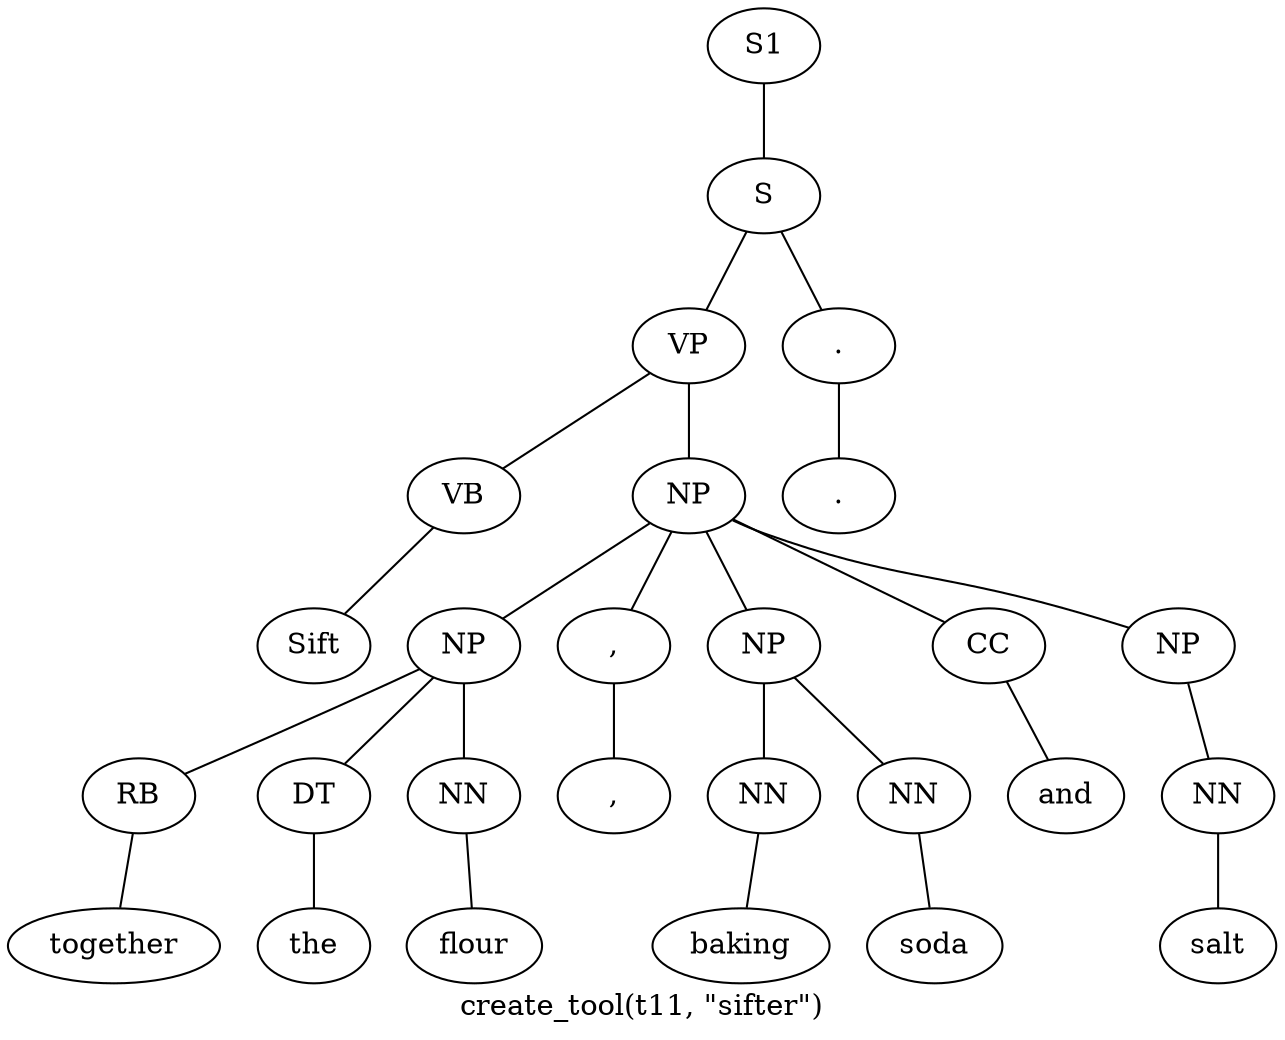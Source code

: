 graph SyntaxGraph {
	label = "create_tool(t11, \"sifter\")";
	Node0 [label="S1"];
	Node1 [label="S"];
	Node2 [label="VP"];
	Node3 [label="VB"];
	Node4 [label="Sift"];
	Node5 [label="NP"];
	Node6 [label="NP"];
	Node7 [label="RB"];
	Node8 [label="together"];
	Node9 [label="DT"];
	Node10 [label="the"];
	Node11 [label="NN"];
	Node12 [label="flour"];
	Node13 [label=","];
	Node14 [label=","];
	Node15 [label="NP"];
	Node16 [label="NN"];
	Node17 [label="baking"];
	Node18 [label="NN"];
	Node19 [label="soda"];
	Node20 [label="CC"];
	Node21 [label="and"];
	Node22 [label="NP"];
	Node23 [label="NN"];
	Node24 [label="salt"];
	Node25 [label="."];
	Node26 [label="."];

	Node0 -- Node1;
	Node1 -- Node2;
	Node1 -- Node25;
	Node2 -- Node3;
	Node2 -- Node5;
	Node3 -- Node4;
	Node5 -- Node6;
	Node5 -- Node13;
	Node5 -- Node15;
	Node5 -- Node20;
	Node5 -- Node22;
	Node6 -- Node7;
	Node6 -- Node9;
	Node6 -- Node11;
	Node7 -- Node8;
	Node9 -- Node10;
	Node11 -- Node12;
	Node13 -- Node14;
	Node15 -- Node16;
	Node15 -- Node18;
	Node16 -- Node17;
	Node18 -- Node19;
	Node20 -- Node21;
	Node22 -- Node23;
	Node23 -- Node24;
	Node25 -- Node26;
}